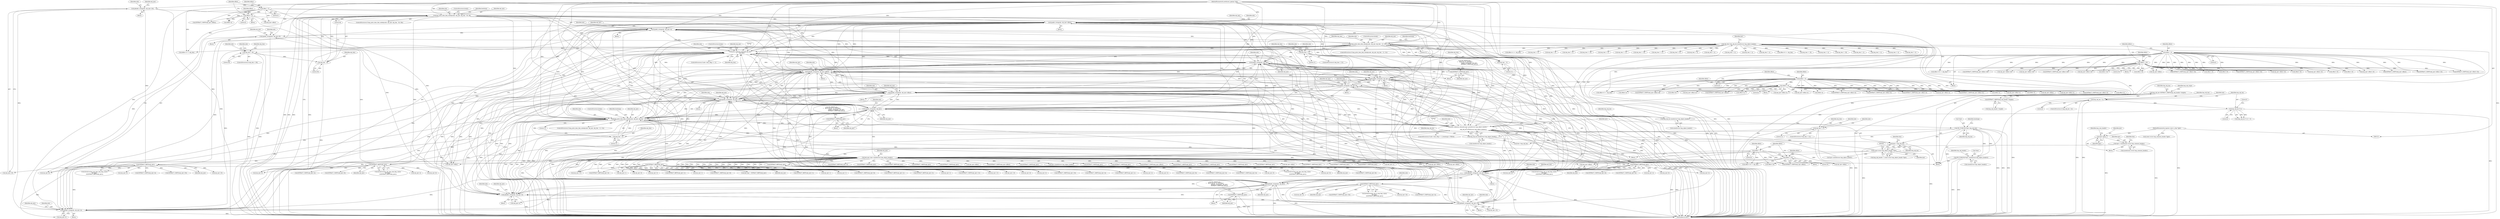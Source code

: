 digraph "0_tcpdump_a25211918f2e790c67d859d20ccf8dbb81da1598@pointer" {
"1000882" [label="(Call,ip6addr_string(ndo, obj_tptr+20))"];
"1000871" [label="(Call,ip6addr_string(ndo, obj_tptr+4))"];
"1001496" [label="(Call,ipaddr_string(ndo, obj_tptr+offset))"];
"1000833" [label="(Call,lmp_print_data_link_subobjs(ndo, obj_tptr, obj_tlen - 12, 12))"];
"1000823" [label="(Call,ipaddr_string(ndo, obj_tptr+8))"];
"1000812" [label="(Call,ipaddr_string(ndo, obj_tptr+4))"];
"1000892" [label="(Call,lmp_print_data_link_subobjs(ndo, obj_tptr, obj_tlen - 36, 36))"];
"1000882" [label="(Call,ip6addr_string(ndo, obj_tptr+20))"];
"1000111" [label="(MethodParameterIn,netdissect_options *ndo)"];
"1000863" [label="(Call,EXTRACT_8BITS(obj_tptr))"];
"1000341" [label="(Call,obj_tptr=tptr+sizeof(struct lmp_object_header))"];
"1000264" [label="(Call,(const struct lmp_object_header *)tptr)"];
"1001901" [label="(Call,tptr+=lmp_obj_len)"];
"1000353" [label="(Call,ND_TCHECK2(*tptr, lmp_obj_len))"];
"1000257" [label="(Call,ND_TCHECK2(*tptr, sizeof(struct lmp_object_header)))"];
"1000349" [label="(Call,lmp_obj_len-sizeof(struct lmp_object_header))"];
"1000331" [label="(Call,lmp_obj_len % 4)"];
"1000320" [label="(Call,lmp_obj_len < 4)"];
"1000267" [label="(Call,lmp_obj_len=EXTRACT_16BITS(lmp_obj_header->length))"];
"1000269" [label="(Call,EXTRACT_16BITS(lmp_obj_header->length))"];
"1001897" [label="(Call,lmp_obj_len-sizeof(struct lmp_object_header))"];
"1000244" [label="(Call,tptr+=sizeof(const struct lmp_common_header))"];
"1000127" [label="(Call,tptr=pptr)"];
"1000112" [label="(MethodParameterIn,register const u_char *pptr)"];
"1000895" [label="(Call,obj_tlen - 36)"];
"1000846" [label="(Call,obj_tlen < 36)"];
"1000347" [label="(Call,obj_tlen=lmp_obj_len-sizeof(struct lmp_object_header))"];
"1001874" [label="(Call,print_unknown_data(ndo,obj_tptr,\"\n\t    \",obj_tlen))"];
"1000553" [label="(Call,ipaddr_string(ndo, obj_tptr))"];
"1001270" [label="(Call,ip6addr_string(ndo, obj_tptr+offset))"];
"1000949" [label="(Call,lmp_print_data_link_subobjs(ndo, obj_tptr, obj_tlen - 12, 12))"];
"1000720" [label="(Call,ip6addr_string(ndo, obj_tptr+20))"];
"1000709" [label="(Call,ip6addr_string(ndo, obj_tptr+4))"];
"1001526" [label="(Call,ip6addr_string(ndo, obj_tptr+offset))"];
"1000444" [label="(Call,ip6addr_string(ndo, obj_tptr))"];
"1001890" [label="(Call,print_unknown_data(ndo,tptr+sizeof(struct lmp_object_header),\"\n\t    \",\n                               lmp_obj_len-sizeof(struct lmp_object_header)))"];
"1000420" [label="(Call,ipaddr_string(ndo, obj_tptr))"];
"1001794" [label="(Call,ipaddr_string(ndo, obj_tptr+12))"];
"1001161" [label="(Call,ipaddr_string(ndo, obj_tptr+offset))"];
"1000672" [label="(Call,ipaddr_string(ndo, obj_tptr+8))"];
"1000661" [label="(Call,ipaddr_string(ndo, obj_tptr+4))"];
"1000653" [label="(Call,EXTRACT_8BITS(obj_tptr))"];
"1001145" [label="(Call,offset = 0)"];
"1001249" [label="(Call,offset+=8)"];
"1001674" [label="(Call,EXTRACT_8BITS(obj_tptr))"];
"1001510" [label="(Call,offset = 0)"];
"1001535" [label="(Call,offset+=16)"];
"1000701" [label="(Call,EXTRACT_8BITS(obj_tptr))"];
"1000922" [label="(Call,EXTRACT_8BITS(obj_tptr))"];
"1000952" [label="(Call,obj_tlen - 12)"];
"1000905" [label="(Call,obj_tlen < 12)"];
"1001358" [label="(Call,offset+=20)"];
"1001254" [label="(Call,offset = 0)"];
"1000804" [label="(Call,EXTRACT_8BITS(obj_tptr))"];
"1000836" [label="(Call,obj_tlen - 12)"];
"1000787" [label="(Call,obj_tlen < 12)"];
"1001505" [label="(Call,offset+=4)"];
"1001480" [label="(Call,offset = 0)"];
"1000423" [label="(Call,EXTRACT_32BITS(obj_tptr))"];
"1000447" [label="(Call,EXTRACT_32BITS(obj_tptr))"];
"1000556" [label="(Call,EXTRACT_32BITS(obj_tptr))"];
"1001360" [label="(Literal,20)"];
"1001527" [label="(Identifier,ndo)"];
"1000438" [label="(Call,ND_PRINT((ndo, \"\n\t    IPv6 Link ID: %s (0x%08x)\",\n                        ip6addr_string(ndo, obj_tptr),\n                        EXTRACT_32BITS(obj_tptr))))"];
"1000443" [label="(Block,)"];
"1001354" [label="(Call,offset+16)"];
"1000888" [label="(Call,obj_tptr+20)"];
"1001256" [label="(Literal,0)"];
"1001250" [label="(Identifier,offset)"];
"1000127" [label="(Call,tptr=pptr)"];
"1000405" [label="(Call,obj_tlen != 4)"];
"1001147" [label="(Literal,0)"];
"1001505" [label="(Call,offset+=4)"];
"1001905" [label="(Identifier,tlen)"];
"1001351" [label="(Call,EXTRACT_32BITS(obj_tptr+offset+16))"];
"1000824" [label="(Identifier,ndo)"];
"1000818" [label="(Call,EXTRACT_32BITS(obj_tptr+4))"];
"1000131" [label="(Identifier,lmp_com_header)"];
"1001255" [label="(Identifier,offset)"];
"1001288" [label="(Call,obj_tptr+offset+16)"];
"1000834" [label="(Identifier,ndo)"];
"1000732" [label="(Call,obj_tlen != 12)"];
"1000906" [label="(Identifier,obj_tlen)"];
"1000950" [label="(Identifier,ndo)"];
"1000893" [label="(Identifier,ndo)"];
"1000832" [label="(ControlStructure,if (lmp_print_data_link_subobjs(ndo, obj_tptr, obj_tlen - 12, 12)))"];
"1000811" [label="(Block,)"];
"1000429" [label="(Call,obj_tlen != 16)"];
"1001486" [label="(Identifier,offset)"];
"1001181" [label="(Call,offset+4)"];
"1000954" [label="(Literal,12)"];
"1001536" [label="(Identifier,offset)"];
"1001204" [label="(Call,EXTRACT_32BITS(obj_tptr+offset+4))"];
"1001724" [label="(Call,obj_tptr+1)"];
"1000387" [label="(Call,EXTRACT_32BITS(obj_tptr))"];
"1001495" [label="(Block,)"];
"1000326" [label="(Identifier,ndo)"];
"1000843" [label="(ControlStructure,break;)"];
"1001160" [label="(Block,)"];
"1001799" [label="(Call,EXTRACT_32BITS(obj_tptr+12))"];
"1001242" [label="(Call,EXTRACT_32BITS(obj_tptr+offset+4))"];
"1000892" [label="(Call,lmp_print_data_link_subobjs(ndo, obj_tptr, obj_tlen - 36, 36))"];
"1000334" [label="(Literal,0)"];
"1001879" [label="(ControlStructure,break;)"];
"1001132" [label="(Call,EXTRACT_32BITS(obj_tptr))"];
"1001795" [label="(Identifier,ndo)"];
"1001674" [label="(Call,EXTRACT_8BITS(obj_tptr))"];
"1000636" [label="(Call,obj_tlen != 12)"];
"1000709" [label="(Call,ip6addr_string(ndo, obj_tptr+4))"];
"1000902" [label="(ControlStructure,break;)"];
"1000860" [label="(Call,bittok2str(lmp_obj_data_link_flag_values,\n\t\t\t\"none\",\n\t\t\tEXTRACT_8BITS(obj_tptr)))"];
"1001556" [label="(Call,EXTRACT_32BITS(obj_tptr+offset))"];
"1000342" [label="(Identifier,obj_tptr)"];
"1001806" [label="(Call,obj_tlen != 8)"];
"1000266" [label="(Identifier,tptr)"];
"1000882" [label="(Call,ip6addr_string(ndo, obj_tptr+20))"];
"1000112" [label="(MethodParameterIn,register const u_char *pptr)"];
"1001272" [label="(Call,obj_tptr+offset)"];
"1001501" [label="(Call,EXTRACT_32BITS(obj_tptr+offset))"];
"1001478" [label="(Block,)"];
"1000793" [label="(Identifier,ndo)"];
"1000822" [label="(Block,)"];
"1000538" [label="(Call,obj_tlen != 4)"];
"1000988" [label="(Call,EXTRACT_16BITS(obj_tptr))"];
"1000798" [label="(Identifier,ndo)"];
"1000414" [label="(Call,ND_PRINT((ndo, \"\n\t    IPv4 Link ID: %s (0x%08x)\",\n                        ipaddr_string(ndo, obj_tptr),\n                        EXTRACT_32BITS(obj_tptr))))"];
"1001150" [label="(Call,offset+8)"];
"1001892" [label="(Call,tptr+sizeof(struct lmp_object_header))"];
"1001243" [label="(Call,obj_tptr+offset+4)"];
"1001328" [label="(Call,offset+16)"];
"1001700" [label="(Call,EXTRACT_8BITS(obj_tptr+1))"];
"1001596" [label="(Call,EXTRACT_32BITS(obj_tptr))"];
"1000321" [label="(Identifier,lmp_obj_len)"];
"1001526" [label="(Call,ip6addr_string(ndo, obj_tptr+offset))"];
"1000863" [label="(Call,EXTRACT_8BITS(obj_tptr))"];
"1000897" [label="(Literal,36)"];
"1001143" [label="(Block,)"];
"1001793" [label="(Block,)"];
"1000354" [label="(Call,*tptr)"];
"1001207" [label="(Call,offset+4)"];
"1001271" [label="(Identifier,ndo)"];
"1000839" [label="(Literal,12)"];
"1000871" [label="(Call,ip6addr_string(ndo, obj_tptr+4))"];
"1000618" [label="(Call,EXTRACT_32BITS(obj_tptr))"];
"1000944" [label="(Call,EXTRACT_32BITS(obj_tptr+8))"];
"1000674" [label="(Call,obj_tptr+8)"];
"1000812" [label="(Call,ipaddr_string(ndo, obj_tptr+4))"];
"1000717" [label="(Identifier,obj_tptr)"];
"1000749" [label="(Call,EXTRACT_8BITS(obj_tptr))"];
"1001359" [label="(Identifier,offset)"];
"1001507" [label="(Literal,4)"];
"1000556" [label="(Call,EXTRACT_32BITS(obj_tptr))"];
"1000702" [label="(Identifier,obj_tptr)"];
"1000828" [label="(Call,EXTRACT_32BITS(obj_tptr+8))"];
"1000353" [label="(Call,ND_TCHECK2(*tptr, lmp_obj_len))"];
"1001557" [label="(Call,obj_tptr+offset)"];
"1001100" [label="(Call,EXTRACT_16BITS(obj_tptr))"];
"1001748" [label="(Call,EXTRACT_8BITS(obj_tptr+3))"];
"1001675" [label="(Identifier,obj_tptr)"];
"1000727" [label="(Identifier,obj_tptr)"];
"1000420" [label="(Call,ipaddr_string(ndo, obj_tptr))"];
"1000959" [label="(ControlStructure,break;)"];
"1001532" [label="(Call,obj_tptr+offset)"];
"1000931" [label="(Call,obj_tptr+4)"];
"1000663" [label="(Call,obj_tptr+4)"];
"1000484" [label="(Call,obj_tlen != 4)"];
"1000552" [label="(Block,)"];
"1000257" [label="(Call,ND_TCHECK2(*tptr, sizeof(struct lmp_object_header)))"];
"1000129" [label="(Identifier,pptr)"];
"1000805" [label="(Identifier,obj_tptr)"];
"1001506" [label="(Identifier,offset)"];
"1001260" [label="(Identifier,offset)"];
"1000900" [label="(Identifier,hexdump)"];
"1001514" [label="(Call,offset+16 <= obj_tlen)"];
"1000132" [label="(Call,(const struct lmp_common_header *)pptr)"];
"1000246" [label="(Call,sizeof(const struct lmp_common_header))"];
"1000322" [label="(Literal,4)"];
"1001300" [label="(Call,offset+16)"];
"1001178" [label="(Call,EXTRACT_32BITS(obj_tptr+offset+4))"];
"1000813" [label="(Identifier,ndo)"];
"1000570" [label="(Call,obj_tlen != 4)"];
"1000258" [label="(Call,*tptr)"];
"1000330" [label="(Call,(lmp_obj_len % 4) != 0)"];
"1001325" [label="(Call,EXTRACT_32BITS(obj_tptr+offset+16))"];
"1001179" [label="(Call,obj_tptr+offset+4)"];
"1001720" [label="(Call,obj_tptr+1)"];
"1001537" [label="(Literal,16)"];
"1001903" [label="(Identifier,lmp_obj_len)"];
"1001249" [label="(Call,offset+=8)"];
"1001085" [label="(Call,obj_tlen != 4)"];
"1000904" [label="(ControlStructure,if (obj_tlen < 12))"];
"1001162" [label="(Identifier,ndo)"];
"1000883" [label="(Identifier,ndo)"];
"1001189" [label="(Call,obj_tptr+offset+4)"];
"1000448" [label="(Identifier,obj_tptr)"];
"1000847" [label="(Identifier,obj_tlen)"];
"1000444" [label="(Call,ip6addr_string(ndo, obj_tptr))"];
"1000907" [label="(Literal,12)"];
"1001516" [label="(Identifier,offset)"];
"1001890" [label="(Call,print_unknown_data(ndo,tptr+sizeof(struct lmp_object_header),\"\n\t    \",\n                               lmp_obj_len-sizeof(struct lmp_object_header)))"];
"1001784" [label="(Call,EXTRACT_16BITS(obj_tptr+10))"];
"1000864" [label="(Identifier,obj_tptr)"];
"1000499" [label="(Call,EXTRACT_32BITS(obj_tptr))"];
"1000719" [label="(Block,)"];
"1001216" [label="(Call,EXTRACT_32BITS(obj_tptr+offset+4))"];
"1001482" [label="(Literal,0)"];
"1001719" [label="(Call,EXTRACT_8BITS(obj_tptr+1))"];
"1001191" [label="(Call,offset+4)"];
"1000557" [label="(Identifier,obj_tptr)"];
"1001766" [label="(Call,EXTRACT_16BITS(obj_tptr+6))"];
"1000468" [label="(Call,EXTRACT_32BITS(obj_tptr))"];
"1000936" [label="(Call,obj_tptr+4)"];
"1000837" [label="(Identifier,obj_tlen)"];
"1001163" [label="(Call,obj_tptr+offset)"];
"1000351" [label="(Call,sizeof(struct lmp_object_header))"];
"1001277" [label="(Identifier,obj_tptr)"];
"1001904" [label="(Call,tlen-=lmp_obj_len)"];
"1000654" [label="(Identifier,obj_tptr)"];
"1000667" [label="(Call,EXTRACT_32BITS(obj_tptr+4))"];
"1001737" [label="(Call,obj_tptr+2)"];
"1001254" [label="(Call,offset = 0)"];
"1000725" [label="(Call,EXTRACT_32BITS(obj_tptr+20))"];
"1000833" [label="(Call,lmp_print_data_link_subobjs(ndo, obj_tptr, obj_tlen - 12, 12))"];
"1000940" [label="(Call,EXTRACT_32BITS(obj_tptr+8))"];
"1001535" [label="(Call,offset+=16)"];
"1000653" [label="(Call,EXTRACT_8BITS(obj_tptr))"];
"1000801" [label="(Call,bittok2str(lmp_obj_data_link_flag_values,\n\t\t\t\"none\",\n\t\t\tEXTRACT_8BITS(obj_tptr)))"];
"1001205" [label="(Call,obj_tptr+offset+4)"];
"1001876" [label="(Identifier,obj_tptr)"];
"1000256" [label="(Block,)"];
"1000249" [label="(Identifier,tlen)"];
"1001672" [label="(Call,link_type = EXTRACT_8BITS(obj_tptr))"];
"1000845" [label="(ControlStructure,if (obj_tlen < 36))"];
"1001801" [label="(Identifier,obj_tptr)"];
"1000111" [label="(MethodParameterIn,netdissect_options *ndo)"];
"1000331" [label="(Call,lmp_obj_len % 4)"];
"1000698" [label="(Call,bittok2str(lmp_obj_te_link_flag_values,\n\t\t\t\"none\",\n\t\t\tEXTRACT_8BITS(obj_tptr)))"];
"1001316" [label="(Call,offset+16)"];
"1000789" [label="(Literal,12)"];
"1001896" [label="(Literal,\"\n\t    \")"];
"1001259" [label="(Call,offset+20)"];
"1001489" [label="(Block,)"];
"1000953" [label="(Identifier,obj_tlen)"];
"1000274" [label="(Identifier,lmp_obj_ctype)"];
"1000660" [label="(Block,)"];
"1000870" [label="(Block,)"];
"1001796" [label="(Call,obj_tptr+12)"];
"1000872" [label="(Identifier,ndo)"];
"1001785" [label="(Call,obj_tptr+10)"];
"1000668" [label="(Call,obj_tptr+4)"];
"1001258" [label="(Call,offset+20 <= obj_tlen)"];
"1001269" [label="(Block,)"];
"1001757" [label="(Call,EXTRACT_16BITS(obj_tptr+4))"];
"1001858" [label="(Call,obj_tptr+3)"];
"1001758" [label="(Call,obj_tptr+4)"];
"1000804" [label="(Call,EXTRACT_8BITS(obj_tptr))"];
"1000547" [label="(Call,ND_PRINT((ndo, \"\n\t    Node ID: %s (0x%08x)\",\n                        ipaddr_string(ndo, obj_tptr),\n                        EXTRACT_32BITS(obj_tptr))))"];
"1001857" [label="(Call,EXTRACT_8BITS(obj_tptr+3))"];
"1001510" [label="(Call,offset = 0)"];
"1001898" [label="(Identifier,lmp_obj_len)"];
"1001149" [label="(Call,offset+8 <= obj_tlen)"];
"1000332" [label="(Identifier,lmp_obj_len)"];
"1000553" [label="(Call,ipaddr_string(ndo, obj_tptr))"];
"1001823" [label="(Call,EXTRACT_32BITS(obj_tptr))"];
"1000260" [label="(Call,sizeof(struct lmp_object_header))"];
"1000873" [label="(Call,obj_tptr+4)"];
"1001484" [label="(Call,offset+4 <= obj_tlen)"];
"1000952" [label="(Call,obj_tlen - 12)"];
"1000889" [label="(Identifier,obj_tptr)"];
"1001868" [label="(ControlStructure,if (ndo->ndo_vflag <= 1))"];
"1000268" [label="(Identifier,lmp_obj_len)"];
"1000957" [label="(Identifier,hexdump)"];
"1000935" [label="(Call,EXTRACT_32BITS(obj_tptr+4))"];
"1000819" [label="(Call,obj_tptr+4)"];
"1001287" [label="(Call,EXTRACT_32BITS(obj_tptr+offset+16))"];
"1000679" [label="(Identifier,obj_tptr)"];
"1000878" [label="(Call,obj_tptr+4)"];
"1000678" [label="(Call,obj_tptr+8)"];
"1001913" [label="(MethodReturn,RET)"];
"1001705" [label="(Call,obj_tptr+1)"];
"1001800" [label="(Call,obj_tptr+12)"];
"1001877" [label="(Literal,\"\n\t    \")"];
"1001736" [label="(Call,EXTRACT_8BITS(obj_tptr+2))"];
"1000788" [label="(Identifier,obj_tlen)"];
"1001531" [label="(Call,EXTRACT_32BITS(obj_tptr+offset))"];
"1000884" [label="(Call,obj_tptr+20)"];
"1001649" [label="(Call,EXTRACT_8BITS(obj_tptr))"];
"1001902" [label="(Identifier,tptr)"];
"1000424" [label="(Identifier,obj_tptr)"];
"1000333" [label="(Literal,4)"];
"1000726" [label="(Call,obj_tptr+20)"];
"1001632" [label="(Call,obj_tlen != 4)"];
"1000930" [label="(Call,EXTRACT_32BITS(obj_tptr+4))"];
"1000554" [label="(Identifier,ndo)"];
"1000715" [label="(Call,EXTRACT_32BITS(obj_tptr+4))"];
"1000672" [label="(Call,ipaddr_string(ndo, obj_tptr+8))"];
"1001168" [label="(Identifier,obj_tptr)"];
"1000846" [label="(Call,obj_tlen < 36)"];
"1000916" [label="(Identifier,ndo)"];
"1000945" [label="(Call,obj_tptr+8)"];
"1001367" [label="(Call,offset+8 <= obj_tlen)"];
"1000971" [label="(Call,obj_tlen != 20)"];
"1000263" [label="(Identifier,lmp_obj_header)"];
"1000835" [label="(Identifier,obj_tptr)"];
"1001166" [label="(Call,EXTRACT_32BITS(obj_tptr+offset))"];
"1000919" [label="(Call,bittok2str(lmp_obj_data_link_flag_values,\n\t\t\t\"none\",\n\t\t\tEXTRACT_8BITS(obj_tptr)))"];
"1001235" [label="(Call,obj_tptr+offset+4)"];
"1000585" [label="(Call,EXTRACT_16BITS(obj_tptr))"];
"1000823" [label="(Call,ipaddr_string(ndo, obj_tptr+8))"];
"1001875" [label="(Identifier,ndo)"];
"1001276" [label="(Call,obj_tptr+offset)"];
"1000877" [label="(Call,EXTRACT_32BITS(obj_tptr+4))"];
"1001498" [label="(Call,obj_tptr+offset)"];
"1000447" [label="(Call,EXTRACT_32BITS(obj_tptr))"];
"1000521" [label="(Call,EXTRACT_32BITS(obj_tptr))"];
"1000269" [label="(Call,EXTRACT_16BITS(lmp_obj_header->length))"];
"1000814" [label="(Call,obj_tptr+4)"];
"1001352" [label="(Call,obj_tptr+offset+16)"];
"1000949" [label="(Call,lmp_print_data_link_subobjs(ndo, obj_tptr, obj_tlen - 12, 12))"];
"1001154" [label="(Block,)"];
"1001601" [label="(Call,obj_tlen != 4)"];
"1000650" [label="(Call,bittok2str(lmp_obj_te_link_flag_values,\n \t\t\t\"none\",\n\t\t\tEXTRACT_8BITS(obj_tptr)))"];
"1001263" [label="(Block,)"];
"1001219" [label="(Call,offset+4)"];
"1000349" [label="(Call,lmp_obj_len-sizeof(struct lmp_object_header))"];
"1001298" [label="(Call,obj_tptr+offset+16)"];
"1000661" [label="(Call,ipaddr_string(ndo, obj_tptr+4))"];
"1001270" [label="(Call,ip6addr_string(ndo, obj_tptr+offset))"];
"1001880" [label="(ControlStructure,if (ndo->ndo_vflag > 1 || hexdump==TRUE))"];
"1001380" [label="(Call,obj_tptr+offset)"];
"1000684" [label="(Call,obj_tlen != 36)"];
"1000320" [label="(Call,lmp_obj_len < 4)"];
"1001275" [label="(Call,EXTRACT_32BITS(obj_tptr+offset))"];
"1001899" [label="(Call,sizeof(struct lmp_object_header))"];
"1001776" [label="(Call,obj_tptr+8)"];
"1001145" [label="(Call,offset = 0)"];
"1000372" [label="(Call,obj_tlen != 4)"];
"1000905" [label="(Call,obj_tlen < 12)"];
"1001188" [label="(Call,EXTRACT_32BITS(obj_tptr+offset+4))"];
"1000941" [label="(Call,obj_tptr+8)"];
"1001767" [label="(Call,obj_tptr+6)"];
"1000453" [label="(Call,obj_tlen != 4)"];
"1000852" [label="(Identifier,ndo)"];
"1000911" [label="(Identifier,ndo)"];
"1001874" [label="(Call,print_unknown_data(ndo,obj_tptr,\"\n\t    \",obj_tlen))"];
"1001343" [label="(Call,EXTRACT_32BITS(obj_tptr+offset+16))"];
"1001891" [label="(Identifier,ndo)"];
"1001251" [label="(Literal,8)"];
"1001503" [label="(Identifier,obj_tptr)"];
"1001237" [label="(Call,offset+4)"];
"1001481" [label="(Identifier,offset)"];
"1001840" [label="(Call,obj_tlen != 4)"];
"1001297" [label="(Call,EXTRACT_32BITS(obj_tptr+offset+16))"];
"1001161" [label="(Call,ipaddr_string(ndo, obj_tptr+offset))"];
"1000358" [label="(Identifier,hexdump)"];
"1000898" [label="(Literal,36)"];
"1001496" [label="(Call,ipaddr_string(ndo, obj_tptr+offset))"];
"1000894" [label="(Identifier,obj_tptr)"];
"1000701" [label="(Call,EXTRACT_8BITS(obj_tptr))"];
"1000720" [label="(Call,ip6addr_string(ndo, obj_tptr+20))"];
"1001379" [label="(Call,EXTRACT_32BITS(obj_tptr+offset))"];
"1000673" [label="(Identifier,ndo)"];
"1000838" [label="(Literal,12)"];
"1001314" [label="(Call,obj_tptr+offset+16)"];
"1000895" [label="(Call,obj_tlen - 36)"];
"1001749" [label="(Call,obj_tptr+3)"];
"1000786" [label="(ControlStructure,if (obj_tlen < 12))"];
"1001234" [label="(Call,EXTRACT_32BITS(obj_tptr+offset+4))"];
"1000722" [label="(Call,obj_tptr+20)"];
"1000881" [label="(Block,)"];
"1000264" [label="(Call,(const struct lmp_object_header *)tptr)"];
"1000848" [label="(Literal,36)"];
"1001245" [label="(Call,offset+4)"];
"1001146" [label="(Identifier,offset)"];
"1000841" [label="(Identifier,hexdump)"];
"1000948" [label="(ControlStructure,if (lmp_print_data_link_subobjs(ndo, obj_tptr, obj_tlen - 12, 12)))"];
"1001512" [label="(Literal,0)"];
"1001723" [label="(Call,EXTRACT_8BITS(obj_tptr+1))"];
"1000710" [label="(Identifier,ndo)"];
"1001701" [label="(Call,obj_tptr+1)"];
"1000836" [label="(Call,obj_tlen - 12)"];
"1000355" [label="(Identifier,tptr)"];
"1000506" [label="(Call,obj_tlen != 4)"];
"1000270" [label="(Call,lmp_obj_header->length)"];
"1000423" [label="(Call,EXTRACT_32BITS(obj_tptr))"];
"1000662" [label="(Identifier,ndo)"];
"1001485" [label="(Call,offset+4)"];
"1000857" [label="(Identifier,ndo)"];
"1001533" [label="(Identifier,obj_tptr)"];
"1001897" [label="(Call,lmp_obj_len-sizeof(struct lmp_object_header))"];
"1000669" [label="(Identifier,obj_tptr)"];
"1001313" [label="(Call,EXTRACT_32BITS(obj_tptr+offset+16))"];
"1001775" [label="(Call,EXTRACT_16BITS(obj_tptr+8))"];
"1000671" [label="(Block,)"];
"1001511" [label="(Identifier,offset)"];
"1001519" [label="(Block,)"];
"1001326" [label="(Call,obj_tptr+offset+16)"];
"1000829" [label="(Call,obj_tptr+8)"];
"1001344" [label="(Call,obj_tptr+offset+16)"];
"1001358" [label="(Call,offset+=20)"];
"1001515" [label="(Call,offset+16)"];
"1000677" [label="(Call,EXTRACT_32BITS(obj_tptr+8))"];
"1000922" [label="(Call,EXTRACT_8BITS(obj_tptr))"];
"1000419" [label="(Block,)"];
"1000341" [label="(Call,obj_tptr=tptr+sizeof(struct lmp_object_header))"];
"1001217" [label="(Call,obj_tptr+offset+4)"];
"1000555" [label="(Identifier,obj_tptr)"];
"1000721" [label="(Identifier,ndo)"];
"1000245" [label="(Identifier,tptr)"];
"1000446" [label="(Identifier,obj_tptr)"];
"1000350" [label="(Identifier,lmp_obj_len)"];
"1001346" [label="(Call,offset+16)"];
"1001544" [label="(Call,offset+4 <= obj_tlen)"];
"1001480" [label="(Call,offset = 0)"];
"1001901" [label="(Call,tptr+=lmp_obj_len)"];
"1000951" [label="(Identifier,obj_tptr)"];
"1000267" [label="(Call,lmp_obj_len=EXTRACT_16BITS(lmp_obj_header->length))"];
"1001618" [label="(Call,EXTRACT_32BITS(obj_tptr))"];
"1001528" [label="(Call,obj_tptr+offset)"];
"1000114" [label="(Block,)"];
"1001151" [label="(Identifier,offset)"];
"1000891" [label="(ControlStructure,if (lmp_print_data_link_subobjs(ndo, obj_tptr, obj_tlen - 36, 36)))"];
"1000887" [label="(Call,EXTRACT_32BITS(obj_tptr+20))"];
"1000343" [label="(Call,tptr+sizeof(struct lmp_object_header))"];
"1000711" [label="(Call,obj_tptr+4)"];
"1001525" [label="(Block,)"];
"1000830" [label="(Identifier,obj_tptr)"];
"1000244" [label="(Call,tptr+=sizeof(const struct lmp_common_header))"];
"1001167" [label="(Call,obj_tptr+offset)"];
"1001502" [label="(Call,obj_tptr+offset)"];
"1000445" [label="(Identifier,ndo)"];
"1001878" [label="(Identifier,obj_tlen)"];
"1000896" [label="(Identifier,obj_tlen)"];
"1001579" [label="(Call,obj_tlen != 4)"];
"1000262" [label="(Call,lmp_obj_header = (const struct lmp_object_header *)tptr)"];
"1000347" [label="(Call,obj_tlen=lmp_obj_len-sizeof(struct lmp_object_header))"];
"1000603" [label="(Call,obj_tlen != 8)"];
"1000128" [label="(Identifier,tptr)"];
"1000348" [label="(Identifier,obj_tlen)"];
"1000923" [label="(Identifier,obj_tptr)"];
"1000879" [label="(Identifier,obj_tptr)"];
"1000825" [label="(Call,obj_tptr+8)"];
"1000708" [label="(Block,)"];
"1001794" [label="(Call,ipaddr_string(ndo, obj_tptr+12))"];
"1000955" [label="(Literal,12)"];
"1001290" [label="(Call,offset+16)"];
"1000787" [label="(Call,obj_tlen < 12)"];
"1000716" [label="(Call,obj_tptr+4)"];
"1000356" [label="(Identifier,lmp_obj_len)"];
"1001704" [label="(Call,EXTRACT_8BITS(obj_tptr+1))"];
"1000319" [label="(ControlStructure,if (lmp_obj_len < 4))"];
"1001118" [label="(Call,obj_tlen != 4)"];
"1000820" [label="(Identifier,obj_tptr)"];
"1000421" [label="(Identifier,ndo)"];
"1000422" [label="(Identifier,obj_tptr)"];
"1001497" [label="(Identifier,ndo)"];
"1001663" [label="(Call,obj_tlen != 16)"];
"1000882" -> "1000881"  [label="AST: "];
"1000882" -> "1000884"  [label="CFG: "];
"1000883" -> "1000882"  [label="AST: "];
"1000884" -> "1000882"  [label="AST: "];
"1000889" -> "1000882"  [label="CFG: "];
"1000882" -> "1001913"  [label="DDG: "];
"1000871" -> "1000882"  [label="DDG: "];
"1000111" -> "1000882"  [label="DDG: "];
"1000863" -> "1000882"  [label="DDG: "];
"1000882" -> "1000892"  [label="DDG: "];
"1000871" -> "1000870"  [label="AST: "];
"1000871" -> "1000873"  [label="CFG: "];
"1000872" -> "1000871"  [label="AST: "];
"1000873" -> "1000871"  [label="AST: "];
"1000879" -> "1000871"  [label="CFG: "];
"1000871" -> "1001913"  [label="DDG: "];
"1001496" -> "1000871"  [label="DDG: "];
"1000833" -> "1000871"  [label="DDG: "];
"1000892" -> "1000871"  [label="DDG: "];
"1001874" -> "1000871"  [label="DDG: "];
"1000553" -> "1000871"  [label="DDG: "];
"1001270" -> "1000871"  [label="DDG: "];
"1000949" -> "1000871"  [label="DDG: "];
"1000720" -> "1000871"  [label="DDG: "];
"1001526" -> "1000871"  [label="DDG: "];
"1000444" -> "1000871"  [label="DDG: "];
"1001890" -> "1000871"  [label="DDG: "];
"1000420" -> "1000871"  [label="DDG: "];
"1001794" -> "1000871"  [label="DDG: "];
"1001161" -> "1000871"  [label="DDG: "];
"1000672" -> "1000871"  [label="DDG: "];
"1000111" -> "1000871"  [label="DDG: "];
"1000863" -> "1000871"  [label="DDG: "];
"1001496" -> "1001495"  [label="AST: "];
"1001496" -> "1001498"  [label="CFG: "];
"1001497" -> "1001496"  [label="AST: "];
"1001498" -> "1001496"  [label="AST: "];
"1001503" -> "1001496"  [label="CFG: "];
"1001496" -> "1001913"  [label="DDG: "];
"1001496" -> "1001913"  [label="DDG: "];
"1001496" -> "1000420"  [label="DDG: "];
"1001496" -> "1000444"  [label="DDG: "];
"1001496" -> "1000553"  [label="DDG: "];
"1001496" -> "1000661"  [label="DDG: "];
"1001496" -> "1000709"  [label="DDG: "];
"1001496" -> "1000812"  [label="DDG: "];
"1001496" -> "1000949"  [label="DDG: "];
"1001496" -> "1001161"  [label="DDG: "];
"1001496" -> "1001270"  [label="DDG: "];
"1000833" -> "1001496"  [label="DDG: "];
"1000892" -> "1001496"  [label="DDG: "];
"1001874" -> "1001496"  [label="DDG: "];
"1000553" -> "1001496"  [label="DDG: "];
"1001270" -> "1001496"  [label="DDG: "];
"1000949" -> "1001496"  [label="DDG: "];
"1000720" -> "1001496"  [label="DDG: "];
"1001526" -> "1001496"  [label="DDG: "];
"1000444" -> "1001496"  [label="DDG: "];
"1001890" -> "1001496"  [label="DDG: "];
"1000420" -> "1001496"  [label="DDG: "];
"1001794" -> "1001496"  [label="DDG: "];
"1001161" -> "1001496"  [label="DDG: "];
"1000672" -> "1001496"  [label="DDG: "];
"1000111" -> "1001496"  [label="DDG: "];
"1000341" -> "1001496"  [label="DDG: "];
"1001505" -> "1001496"  [label="DDG: "];
"1001480" -> "1001496"  [label="DDG: "];
"1001496" -> "1001526"  [label="DDG: "];
"1001496" -> "1001794"  [label="DDG: "];
"1001496" -> "1001874"  [label="DDG: "];
"1001496" -> "1001890"  [label="DDG: "];
"1000833" -> "1000832"  [label="AST: "];
"1000833" -> "1000839"  [label="CFG: "];
"1000834" -> "1000833"  [label="AST: "];
"1000835" -> "1000833"  [label="AST: "];
"1000836" -> "1000833"  [label="AST: "];
"1000839" -> "1000833"  [label="AST: "];
"1000841" -> "1000833"  [label="CFG: "];
"1000843" -> "1000833"  [label="CFG: "];
"1000833" -> "1001913"  [label="DDG: "];
"1000833" -> "1001913"  [label="DDG: "];
"1000833" -> "1001913"  [label="DDG: "];
"1000833" -> "1001913"  [label="DDG: "];
"1000833" -> "1000420"  [label="DDG: "];
"1000833" -> "1000444"  [label="DDG: "];
"1000833" -> "1000553"  [label="DDG: "];
"1000833" -> "1000661"  [label="DDG: "];
"1000833" -> "1000709"  [label="DDG: "];
"1000833" -> "1000812"  [label="DDG: "];
"1000823" -> "1000833"  [label="DDG: "];
"1000111" -> "1000833"  [label="DDG: "];
"1000804" -> "1000833"  [label="DDG: "];
"1000836" -> "1000833"  [label="DDG: "];
"1000836" -> "1000833"  [label="DDG: "];
"1000833" -> "1000949"  [label="DDG: "];
"1000833" -> "1001161"  [label="DDG: "];
"1000833" -> "1001270"  [label="DDG: "];
"1000833" -> "1001526"  [label="DDG: "];
"1000833" -> "1001794"  [label="DDG: "];
"1000833" -> "1001874"  [label="DDG: "];
"1000833" -> "1001890"  [label="DDG: "];
"1000823" -> "1000822"  [label="AST: "];
"1000823" -> "1000825"  [label="CFG: "];
"1000824" -> "1000823"  [label="AST: "];
"1000825" -> "1000823"  [label="AST: "];
"1000830" -> "1000823"  [label="CFG: "];
"1000823" -> "1001913"  [label="DDG: "];
"1000812" -> "1000823"  [label="DDG: "];
"1000111" -> "1000823"  [label="DDG: "];
"1000804" -> "1000823"  [label="DDG: "];
"1000812" -> "1000811"  [label="AST: "];
"1000812" -> "1000814"  [label="CFG: "];
"1000813" -> "1000812"  [label="AST: "];
"1000814" -> "1000812"  [label="AST: "];
"1000820" -> "1000812"  [label="CFG: "];
"1000812" -> "1001913"  [label="DDG: "];
"1000892" -> "1000812"  [label="DDG: "];
"1001874" -> "1000812"  [label="DDG: "];
"1000553" -> "1000812"  [label="DDG: "];
"1001270" -> "1000812"  [label="DDG: "];
"1000949" -> "1000812"  [label="DDG: "];
"1000720" -> "1000812"  [label="DDG: "];
"1001526" -> "1000812"  [label="DDG: "];
"1000444" -> "1000812"  [label="DDG: "];
"1001890" -> "1000812"  [label="DDG: "];
"1000420" -> "1000812"  [label="DDG: "];
"1001794" -> "1000812"  [label="DDG: "];
"1001161" -> "1000812"  [label="DDG: "];
"1000672" -> "1000812"  [label="DDG: "];
"1000111" -> "1000812"  [label="DDG: "];
"1000804" -> "1000812"  [label="DDG: "];
"1000892" -> "1000891"  [label="AST: "];
"1000892" -> "1000898"  [label="CFG: "];
"1000893" -> "1000892"  [label="AST: "];
"1000894" -> "1000892"  [label="AST: "];
"1000895" -> "1000892"  [label="AST: "];
"1000898" -> "1000892"  [label="AST: "];
"1000900" -> "1000892"  [label="CFG: "];
"1000902" -> "1000892"  [label="CFG: "];
"1000892" -> "1001913"  [label="DDG: "];
"1000892" -> "1001913"  [label="DDG: "];
"1000892" -> "1001913"  [label="DDG: "];
"1000892" -> "1001913"  [label="DDG: "];
"1000892" -> "1000420"  [label="DDG: "];
"1000892" -> "1000444"  [label="DDG: "];
"1000892" -> "1000553"  [label="DDG: "];
"1000892" -> "1000661"  [label="DDG: "];
"1000892" -> "1000709"  [label="DDG: "];
"1000111" -> "1000892"  [label="DDG: "];
"1000863" -> "1000892"  [label="DDG: "];
"1000895" -> "1000892"  [label="DDG: "];
"1000895" -> "1000892"  [label="DDG: "];
"1000892" -> "1000949"  [label="DDG: "];
"1000892" -> "1001161"  [label="DDG: "];
"1000892" -> "1001270"  [label="DDG: "];
"1000892" -> "1001526"  [label="DDG: "];
"1000892" -> "1001794"  [label="DDG: "];
"1000892" -> "1001874"  [label="DDG: "];
"1000892" -> "1001890"  [label="DDG: "];
"1000111" -> "1000110"  [label="AST: "];
"1000111" -> "1001913"  [label="DDG: "];
"1000111" -> "1000420"  [label="DDG: "];
"1000111" -> "1000444"  [label="DDG: "];
"1000111" -> "1000553"  [label="DDG: "];
"1000111" -> "1000661"  [label="DDG: "];
"1000111" -> "1000672"  [label="DDG: "];
"1000111" -> "1000709"  [label="DDG: "];
"1000111" -> "1000720"  [label="DDG: "];
"1000111" -> "1000949"  [label="DDG: "];
"1000111" -> "1001161"  [label="DDG: "];
"1000111" -> "1001270"  [label="DDG: "];
"1000111" -> "1001526"  [label="DDG: "];
"1000111" -> "1001794"  [label="DDG: "];
"1000111" -> "1001874"  [label="DDG: "];
"1000111" -> "1001890"  [label="DDG: "];
"1000863" -> "1000860"  [label="AST: "];
"1000863" -> "1000864"  [label="CFG: "];
"1000864" -> "1000863"  [label="AST: "];
"1000860" -> "1000863"  [label="CFG: "];
"1000863" -> "1000860"  [label="DDG: "];
"1000341" -> "1000863"  [label="DDG: "];
"1000863" -> "1000873"  [label="DDG: "];
"1000863" -> "1000877"  [label="DDG: "];
"1000863" -> "1000878"  [label="DDG: "];
"1000863" -> "1000884"  [label="DDG: "];
"1000863" -> "1000887"  [label="DDG: "];
"1000863" -> "1000888"  [label="DDG: "];
"1000341" -> "1000256"  [label="AST: "];
"1000341" -> "1000343"  [label="CFG: "];
"1000342" -> "1000341"  [label="AST: "];
"1000343" -> "1000341"  [label="AST: "];
"1000348" -> "1000341"  [label="CFG: "];
"1000341" -> "1001913"  [label="DDG: "];
"1000341" -> "1001913"  [label="DDG: "];
"1000264" -> "1000341"  [label="DDG: "];
"1000341" -> "1000387"  [label="DDG: "];
"1000341" -> "1000420"  [label="DDG: "];
"1000341" -> "1000444"  [label="DDG: "];
"1000341" -> "1000468"  [label="DDG: "];
"1000341" -> "1000499"  [label="DDG: "];
"1000341" -> "1000521"  [label="DDG: "];
"1000341" -> "1000553"  [label="DDG: "];
"1000341" -> "1000585"  [label="DDG: "];
"1000341" -> "1000618"  [label="DDG: "];
"1000341" -> "1000653"  [label="DDG: "];
"1000341" -> "1000701"  [label="DDG: "];
"1000341" -> "1000749"  [label="DDG: "];
"1000341" -> "1000804"  [label="DDG: "];
"1000341" -> "1000922"  [label="DDG: "];
"1000341" -> "1000988"  [label="DDG: "];
"1000341" -> "1001100"  [label="DDG: "];
"1000341" -> "1001132"  [label="DDG: "];
"1000341" -> "1001161"  [label="DDG: "];
"1000341" -> "1001163"  [label="DDG: "];
"1000341" -> "1001270"  [label="DDG: "];
"1000341" -> "1001272"  [label="DDG: "];
"1000341" -> "1001379"  [label="DDG: "];
"1000341" -> "1001380"  [label="DDG: "];
"1000341" -> "1001498"  [label="DDG: "];
"1000341" -> "1001526"  [label="DDG: "];
"1000341" -> "1001528"  [label="DDG: "];
"1000341" -> "1001556"  [label="DDG: "];
"1000341" -> "1001557"  [label="DDG: "];
"1000341" -> "1001596"  [label="DDG: "];
"1000341" -> "1001618"  [label="DDG: "];
"1000341" -> "1001649"  [label="DDG: "];
"1000341" -> "1001674"  [label="DDG: "];
"1000341" -> "1001700"  [label="DDG: "];
"1000341" -> "1001701"  [label="DDG: "];
"1000341" -> "1001704"  [label="DDG: "];
"1000341" -> "1001705"  [label="DDG: "];
"1000341" -> "1001719"  [label="DDG: "];
"1000341" -> "1001720"  [label="DDG: "];
"1000341" -> "1001723"  [label="DDG: "];
"1000341" -> "1001724"  [label="DDG: "];
"1000341" -> "1001736"  [label="DDG: "];
"1000341" -> "1001737"  [label="DDG: "];
"1000341" -> "1001748"  [label="DDG: "];
"1000341" -> "1001749"  [label="DDG: "];
"1000341" -> "1001757"  [label="DDG: "];
"1000341" -> "1001758"  [label="DDG: "];
"1000341" -> "1001766"  [label="DDG: "];
"1000341" -> "1001767"  [label="DDG: "];
"1000341" -> "1001775"  [label="DDG: "];
"1000341" -> "1001776"  [label="DDG: "];
"1000341" -> "1001784"  [label="DDG: "];
"1000341" -> "1001785"  [label="DDG: "];
"1000341" -> "1001794"  [label="DDG: "];
"1000341" -> "1001796"  [label="DDG: "];
"1000341" -> "1001799"  [label="DDG: "];
"1000341" -> "1001800"  [label="DDG: "];
"1000341" -> "1001823"  [label="DDG: "];
"1000341" -> "1001857"  [label="DDG: "];
"1000341" -> "1001858"  [label="DDG: "];
"1000341" -> "1001874"  [label="DDG: "];
"1000264" -> "1000262"  [label="AST: "];
"1000264" -> "1000266"  [label="CFG: "];
"1000265" -> "1000264"  [label="AST: "];
"1000266" -> "1000264"  [label="AST: "];
"1000262" -> "1000264"  [label="CFG: "];
"1000264" -> "1001913"  [label="DDG: "];
"1000264" -> "1000262"  [label="DDG: "];
"1001901" -> "1000264"  [label="DDG: "];
"1000244" -> "1000264"  [label="DDG: "];
"1000264" -> "1000343"  [label="DDG: "];
"1000264" -> "1001890"  [label="DDG: "];
"1000264" -> "1001892"  [label="DDG: "];
"1000264" -> "1001901"  [label="DDG: "];
"1001901" -> "1000256"  [label="AST: "];
"1001901" -> "1001903"  [label="CFG: "];
"1001902" -> "1001901"  [label="AST: "];
"1001903" -> "1001901"  [label="AST: "];
"1001905" -> "1001901"  [label="CFG: "];
"1001901" -> "1001913"  [label="DDG: "];
"1000353" -> "1001901"  [label="DDG: "];
"1001897" -> "1001901"  [label="DDG: "];
"1000353" -> "1000256"  [label="AST: "];
"1000353" -> "1000356"  [label="CFG: "];
"1000354" -> "1000353"  [label="AST: "];
"1000356" -> "1000353"  [label="AST: "];
"1000358" -> "1000353"  [label="CFG: "];
"1000353" -> "1001913"  [label="DDG: "];
"1000353" -> "1001913"  [label="DDG: "];
"1000353" -> "1001913"  [label="DDG: "];
"1000353" -> "1000257"  [label="DDG: "];
"1000257" -> "1000353"  [label="DDG: "];
"1000349" -> "1000353"  [label="DDG: "];
"1000353" -> "1001897"  [label="DDG: "];
"1000353" -> "1001904"  [label="DDG: "];
"1000257" -> "1000256"  [label="AST: "];
"1000257" -> "1000260"  [label="CFG: "];
"1000258" -> "1000257"  [label="AST: "];
"1000260" -> "1000257"  [label="AST: "];
"1000263" -> "1000257"  [label="CFG: "];
"1000257" -> "1001913"  [label="DDG: "];
"1000257" -> "1001913"  [label="DDG: "];
"1000349" -> "1000347"  [label="AST: "];
"1000349" -> "1000351"  [label="CFG: "];
"1000350" -> "1000349"  [label="AST: "];
"1000351" -> "1000349"  [label="AST: "];
"1000347" -> "1000349"  [label="CFG: "];
"1000349" -> "1000347"  [label="DDG: "];
"1000331" -> "1000349"  [label="DDG: "];
"1000331" -> "1000330"  [label="AST: "];
"1000331" -> "1000333"  [label="CFG: "];
"1000332" -> "1000331"  [label="AST: "];
"1000333" -> "1000331"  [label="AST: "];
"1000334" -> "1000331"  [label="CFG: "];
"1000331" -> "1001913"  [label="DDG: "];
"1000331" -> "1000330"  [label="DDG: "];
"1000331" -> "1000330"  [label="DDG: "];
"1000320" -> "1000331"  [label="DDG: "];
"1000320" -> "1000319"  [label="AST: "];
"1000320" -> "1000322"  [label="CFG: "];
"1000321" -> "1000320"  [label="AST: "];
"1000322" -> "1000320"  [label="AST: "];
"1000326" -> "1000320"  [label="CFG: "];
"1000332" -> "1000320"  [label="CFG: "];
"1000320" -> "1001913"  [label="DDG: "];
"1000320" -> "1001913"  [label="DDG: "];
"1000267" -> "1000320"  [label="DDG: "];
"1000267" -> "1000256"  [label="AST: "];
"1000267" -> "1000269"  [label="CFG: "];
"1000268" -> "1000267"  [label="AST: "];
"1000269" -> "1000267"  [label="AST: "];
"1000274" -> "1000267"  [label="CFG: "];
"1000267" -> "1001913"  [label="DDG: "];
"1000269" -> "1000267"  [label="DDG: "];
"1000269" -> "1000270"  [label="CFG: "];
"1000270" -> "1000269"  [label="AST: "];
"1000269" -> "1001913"  [label="DDG: "];
"1001897" -> "1001890"  [label="AST: "];
"1001897" -> "1001899"  [label="CFG: "];
"1001898" -> "1001897"  [label="AST: "];
"1001899" -> "1001897"  [label="AST: "];
"1001890" -> "1001897"  [label="CFG: "];
"1001897" -> "1001890"  [label="DDG: "];
"1001897" -> "1001904"  [label="DDG: "];
"1000244" -> "1000114"  [label="AST: "];
"1000244" -> "1000246"  [label="CFG: "];
"1000245" -> "1000244"  [label="AST: "];
"1000246" -> "1000244"  [label="AST: "];
"1000249" -> "1000244"  [label="CFG: "];
"1000244" -> "1001913"  [label="DDG: "];
"1000127" -> "1000244"  [label="DDG: "];
"1000127" -> "1000114"  [label="AST: "];
"1000127" -> "1000129"  [label="CFG: "];
"1000128" -> "1000127"  [label="AST: "];
"1000129" -> "1000127"  [label="AST: "];
"1000131" -> "1000127"  [label="CFG: "];
"1000127" -> "1001913"  [label="DDG: "];
"1000112" -> "1000127"  [label="DDG: "];
"1000112" -> "1000110"  [label="AST: "];
"1000112" -> "1001913"  [label="DDG: "];
"1000112" -> "1000132"  [label="DDG: "];
"1000895" -> "1000897"  [label="CFG: "];
"1000896" -> "1000895"  [label="AST: "];
"1000897" -> "1000895"  [label="AST: "];
"1000898" -> "1000895"  [label="CFG: "];
"1000895" -> "1001913"  [label="DDG: "];
"1000846" -> "1000895"  [label="DDG: "];
"1000846" -> "1000845"  [label="AST: "];
"1000846" -> "1000848"  [label="CFG: "];
"1000847" -> "1000846"  [label="AST: "];
"1000848" -> "1000846"  [label="AST: "];
"1000852" -> "1000846"  [label="CFG: "];
"1000857" -> "1000846"  [label="CFG: "];
"1000846" -> "1001913"  [label="DDG: "];
"1000846" -> "1001913"  [label="DDG: "];
"1000347" -> "1000846"  [label="DDG: "];
"1000347" -> "1000256"  [label="AST: "];
"1000348" -> "1000347"  [label="AST: "];
"1000355" -> "1000347"  [label="CFG: "];
"1000347" -> "1001913"  [label="DDG: "];
"1000347" -> "1001913"  [label="DDG: "];
"1000347" -> "1000372"  [label="DDG: "];
"1000347" -> "1000405"  [label="DDG: "];
"1000347" -> "1000429"  [label="DDG: "];
"1000347" -> "1000453"  [label="DDG: "];
"1000347" -> "1000484"  [label="DDG: "];
"1000347" -> "1000506"  [label="DDG: "];
"1000347" -> "1000538"  [label="DDG: "];
"1000347" -> "1000570"  [label="DDG: "];
"1000347" -> "1000603"  [label="DDG: "];
"1000347" -> "1000636"  [label="DDG: "];
"1000347" -> "1000684"  [label="DDG: "];
"1000347" -> "1000732"  [label="DDG: "];
"1000347" -> "1000787"  [label="DDG: "];
"1000347" -> "1000905"  [label="DDG: "];
"1000347" -> "1000971"  [label="DDG: "];
"1000347" -> "1001085"  [label="DDG: "];
"1000347" -> "1001118"  [label="DDG: "];
"1000347" -> "1001149"  [label="DDG: "];
"1000347" -> "1001258"  [label="DDG: "];
"1000347" -> "1001367"  [label="DDG: "];
"1000347" -> "1001484"  [label="DDG: "];
"1000347" -> "1001514"  [label="DDG: "];
"1000347" -> "1001544"  [label="DDG: "];
"1000347" -> "1001579"  [label="DDG: "];
"1000347" -> "1001601"  [label="DDG: "];
"1000347" -> "1001632"  [label="DDG: "];
"1000347" -> "1001663"  [label="DDG: "];
"1000347" -> "1001806"  [label="DDG: "];
"1000347" -> "1001840"  [label="DDG: "];
"1000347" -> "1001874"  [label="DDG: "];
"1001874" -> "1001868"  [label="AST: "];
"1001874" -> "1001878"  [label="CFG: "];
"1001875" -> "1001874"  [label="AST: "];
"1001876" -> "1001874"  [label="AST: "];
"1001877" -> "1001874"  [label="AST: "];
"1001878" -> "1001874"  [label="AST: "];
"1001879" -> "1001874"  [label="CFG: "];
"1001874" -> "1001913"  [label="DDG: "];
"1001874" -> "1001913"  [label="DDG: "];
"1001874" -> "1001913"  [label="DDG: "];
"1001874" -> "1001913"  [label="DDG: "];
"1001874" -> "1000420"  [label="DDG: "];
"1001874" -> "1000444"  [label="DDG: "];
"1001874" -> "1000553"  [label="DDG: "];
"1001874" -> "1000661"  [label="DDG: "];
"1001874" -> "1000709"  [label="DDG: "];
"1001874" -> "1000949"  [label="DDG: "];
"1001874" -> "1001161"  [label="DDG: "];
"1001874" -> "1001270"  [label="DDG: "];
"1001874" -> "1001526"  [label="DDG: "];
"1001874" -> "1001794"  [label="DDG: "];
"1000553" -> "1001874"  [label="DDG: "];
"1001270" -> "1001874"  [label="DDG: "];
"1000949" -> "1001874"  [label="DDG: "];
"1000720" -> "1001874"  [label="DDG: "];
"1001526" -> "1001874"  [label="DDG: "];
"1000444" -> "1001874"  [label="DDG: "];
"1001890" -> "1001874"  [label="DDG: "];
"1000420" -> "1001874"  [label="DDG: "];
"1001794" -> "1001874"  [label="DDG: "];
"1001161" -> "1001874"  [label="DDG: "];
"1000672" -> "1001874"  [label="DDG: "];
"1001874" -> "1001890"  [label="DDG: "];
"1000553" -> "1000552"  [label="AST: "];
"1000553" -> "1000555"  [label="CFG: "];
"1000554" -> "1000553"  [label="AST: "];
"1000555" -> "1000553"  [label="AST: "];
"1000557" -> "1000553"  [label="CFG: "];
"1000553" -> "1001913"  [label="DDG: "];
"1000553" -> "1001913"  [label="DDG: "];
"1000553" -> "1000420"  [label="DDG: "];
"1000553" -> "1000444"  [label="DDG: "];
"1001270" -> "1000553"  [label="DDG: "];
"1000949" -> "1000553"  [label="DDG: "];
"1000720" -> "1000553"  [label="DDG: "];
"1001526" -> "1000553"  [label="DDG: "];
"1000444" -> "1000553"  [label="DDG: "];
"1001890" -> "1000553"  [label="DDG: "];
"1000420" -> "1000553"  [label="DDG: "];
"1001794" -> "1000553"  [label="DDG: "];
"1001161" -> "1000553"  [label="DDG: "];
"1000672" -> "1000553"  [label="DDG: "];
"1000553" -> "1000556"  [label="DDG: "];
"1000553" -> "1000661"  [label="DDG: "];
"1000553" -> "1000709"  [label="DDG: "];
"1000553" -> "1000949"  [label="DDG: "];
"1000553" -> "1001161"  [label="DDG: "];
"1000553" -> "1001270"  [label="DDG: "];
"1000553" -> "1001526"  [label="DDG: "];
"1000553" -> "1001794"  [label="DDG: "];
"1000553" -> "1001890"  [label="DDG: "];
"1001270" -> "1001269"  [label="AST: "];
"1001270" -> "1001272"  [label="CFG: "];
"1001271" -> "1001270"  [label="AST: "];
"1001272" -> "1001270"  [label="AST: "];
"1001277" -> "1001270"  [label="CFG: "];
"1001270" -> "1001913"  [label="DDG: "];
"1001270" -> "1001913"  [label="DDG: "];
"1001270" -> "1000420"  [label="DDG: "];
"1001270" -> "1000444"  [label="DDG: "];
"1001270" -> "1000661"  [label="DDG: "];
"1001270" -> "1000709"  [label="DDG: "];
"1001270" -> "1000949"  [label="DDG: "];
"1001270" -> "1001161"  [label="DDG: "];
"1000949" -> "1001270"  [label="DDG: "];
"1000720" -> "1001270"  [label="DDG: "];
"1001526" -> "1001270"  [label="DDG: "];
"1000444" -> "1001270"  [label="DDG: "];
"1001890" -> "1001270"  [label="DDG: "];
"1000420" -> "1001270"  [label="DDG: "];
"1001794" -> "1001270"  [label="DDG: "];
"1001161" -> "1001270"  [label="DDG: "];
"1000672" -> "1001270"  [label="DDG: "];
"1001358" -> "1001270"  [label="DDG: "];
"1001254" -> "1001270"  [label="DDG: "];
"1001270" -> "1001526"  [label="DDG: "];
"1001270" -> "1001794"  [label="DDG: "];
"1001270" -> "1001890"  [label="DDG: "];
"1000949" -> "1000948"  [label="AST: "];
"1000949" -> "1000955"  [label="CFG: "];
"1000950" -> "1000949"  [label="AST: "];
"1000951" -> "1000949"  [label="AST: "];
"1000952" -> "1000949"  [label="AST: "];
"1000955" -> "1000949"  [label="AST: "];
"1000957" -> "1000949"  [label="CFG: "];
"1000959" -> "1000949"  [label="CFG: "];
"1000949" -> "1001913"  [label="DDG: "];
"1000949" -> "1001913"  [label="DDG: "];
"1000949" -> "1001913"  [label="DDG: "];
"1000949" -> "1001913"  [label="DDG: "];
"1000949" -> "1000420"  [label="DDG: "];
"1000949" -> "1000444"  [label="DDG: "];
"1000949" -> "1000661"  [label="DDG: "];
"1000949" -> "1000709"  [label="DDG: "];
"1000720" -> "1000949"  [label="DDG: "];
"1001526" -> "1000949"  [label="DDG: "];
"1000444" -> "1000949"  [label="DDG: "];
"1001890" -> "1000949"  [label="DDG: "];
"1000420" -> "1000949"  [label="DDG: "];
"1001794" -> "1000949"  [label="DDG: "];
"1001161" -> "1000949"  [label="DDG: "];
"1000672" -> "1000949"  [label="DDG: "];
"1000922" -> "1000949"  [label="DDG: "];
"1000952" -> "1000949"  [label="DDG: "];
"1000952" -> "1000949"  [label="DDG: "];
"1000949" -> "1001161"  [label="DDG: "];
"1000949" -> "1001526"  [label="DDG: "];
"1000949" -> "1001794"  [label="DDG: "];
"1000949" -> "1001890"  [label="DDG: "];
"1000720" -> "1000719"  [label="AST: "];
"1000720" -> "1000722"  [label="CFG: "];
"1000721" -> "1000720"  [label="AST: "];
"1000722" -> "1000720"  [label="AST: "];
"1000727" -> "1000720"  [label="CFG: "];
"1000720" -> "1001913"  [label="DDG: "];
"1000720" -> "1001913"  [label="DDG: "];
"1000720" -> "1000420"  [label="DDG: "];
"1000720" -> "1000444"  [label="DDG: "];
"1000720" -> "1000661"  [label="DDG: "];
"1000720" -> "1000709"  [label="DDG: "];
"1000709" -> "1000720"  [label="DDG: "];
"1000701" -> "1000720"  [label="DDG: "];
"1000720" -> "1001161"  [label="DDG: "];
"1000720" -> "1001526"  [label="DDG: "];
"1000720" -> "1001794"  [label="DDG: "];
"1000720" -> "1001890"  [label="DDG: "];
"1000709" -> "1000708"  [label="AST: "];
"1000709" -> "1000711"  [label="CFG: "];
"1000710" -> "1000709"  [label="AST: "];
"1000711" -> "1000709"  [label="AST: "];
"1000717" -> "1000709"  [label="CFG: "];
"1000709" -> "1001913"  [label="DDG: "];
"1001526" -> "1000709"  [label="DDG: "];
"1000444" -> "1000709"  [label="DDG: "];
"1001890" -> "1000709"  [label="DDG: "];
"1000420" -> "1000709"  [label="DDG: "];
"1001794" -> "1000709"  [label="DDG: "];
"1001161" -> "1000709"  [label="DDG: "];
"1000672" -> "1000709"  [label="DDG: "];
"1000701" -> "1000709"  [label="DDG: "];
"1001526" -> "1001525"  [label="AST: "];
"1001526" -> "1001528"  [label="CFG: "];
"1001527" -> "1001526"  [label="AST: "];
"1001528" -> "1001526"  [label="AST: "];
"1001533" -> "1001526"  [label="CFG: "];
"1001526" -> "1001913"  [label="DDG: "];
"1001526" -> "1001913"  [label="DDG: "];
"1001526" -> "1000420"  [label="DDG: "];
"1001526" -> "1000444"  [label="DDG: "];
"1001526" -> "1000661"  [label="DDG: "];
"1001526" -> "1001161"  [label="DDG: "];
"1000444" -> "1001526"  [label="DDG: "];
"1001890" -> "1001526"  [label="DDG: "];
"1000420" -> "1001526"  [label="DDG: "];
"1001794" -> "1001526"  [label="DDG: "];
"1001161" -> "1001526"  [label="DDG: "];
"1000672" -> "1001526"  [label="DDG: "];
"1001510" -> "1001526"  [label="DDG: "];
"1001535" -> "1001526"  [label="DDG: "];
"1001526" -> "1001794"  [label="DDG: "];
"1001526" -> "1001890"  [label="DDG: "];
"1000444" -> "1000443"  [label="AST: "];
"1000444" -> "1000446"  [label="CFG: "];
"1000445" -> "1000444"  [label="AST: "];
"1000446" -> "1000444"  [label="AST: "];
"1000448" -> "1000444"  [label="CFG: "];
"1000444" -> "1001913"  [label="DDG: "];
"1000444" -> "1001913"  [label="DDG: "];
"1000444" -> "1000420"  [label="DDG: "];
"1001890" -> "1000444"  [label="DDG: "];
"1000420" -> "1000444"  [label="DDG: "];
"1001794" -> "1000444"  [label="DDG: "];
"1001161" -> "1000444"  [label="DDG: "];
"1000672" -> "1000444"  [label="DDG: "];
"1000444" -> "1000447"  [label="DDG: "];
"1000444" -> "1000661"  [label="DDG: "];
"1000444" -> "1001161"  [label="DDG: "];
"1000444" -> "1001794"  [label="DDG: "];
"1000444" -> "1001890"  [label="DDG: "];
"1001890" -> "1001880"  [label="AST: "];
"1001891" -> "1001890"  [label="AST: "];
"1001892" -> "1001890"  [label="AST: "];
"1001896" -> "1001890"  [label="AST: "];
"1001902" -> "1001890"  [label="CFG: "];
"1001890" -> "1001913"  [label="DDG: "];
"1001890" -> "1001913"  [label="DDG: "];
"1001890" -> "1001913"  [label="DDG: "];
"1001890" -> "1001913"  [label="DDG: "];
"1001890" -> "1000420"  [label="DDG: "];
"1001890" -> "1000661"  [label="DDG: "];
"1001890" -> "1001161"  [label="DDG: "];
"1001890" -> "1001794"  [label="DDG: "];
"1000420" -> "1001890"  [label="DDG: "];
"1001794" -> "1001890"  [label="DDG: "];
"1001161" -> "1001890"  [label="DDG: "];
"1000672" -> "1001890"  [label="DDG: "];
"1000420" -> "1000419"  [label="AST: "];
"1000420" -> "1000422"  [label="CFG: "];
"1000421" -> "1000420"  [label="AST: "];
"1000422" -> "1000420"  [label="AST: "];
"1000424" -> "1000420"  [label="CFG: "];
"1000420" -> "1001913"  [label="DDG: "];
"1000420" -> "1001913"  [label="DDG: "];
"1001794" -> "1000420"  [label="DDG: "];
"1001161" -> "1000420"  [label="DDG: "];
"1000672" -> "1000420"  [label="DDG: "];
"1000420" -> "1000423"  [label="DDG: "];
"1000420" -> "1000661"  [label="DDG: "];
"1000420" -> "1001161"  [label="DDG: "];
"1000420" -> "1001794"  [label="DDG: "];
"1001794" -> "1001793"  [label="AST: "];
"1001794" -> "1001796"  [label="CFG: "];
"1001795" -> "1001794"  [label="AST: "];
"1001796" -> "1001794"  [label="AST: "];
"1001801" -> "1001794"  [label="CFG: "];
"1001794" -> "1001913"  [label="DDG: "];
"1001794" -> "1001913"  [label="DDG: "];
"1001794" -> "1000661"  [label="DDG: "];
"1001794" -> "1001161"  [label="DDG: "];
"1001161" -> "1001794"  [label="DDG: "];
"1000672" -> "1001794"  [label="DDG: "];
"1001674" -> "1001794"  [label="DDG: "];
"1001161" -> "1001160"  [label="AST: "];
"1001161" -> "1001163"  [label="CFG: "];
"1001162" -> "1001161"  [label="AST: "];
"1001163" -> "1001161"  [label="AST: "];
"1001168" -> "1001161"  [label="CFG: "];
"1001161" -> "1001913"  [label="DDG: "];
"1001161" -> "1001913"  [label="DDG: "];
"1001161" -> "1000661"  [label="DDG: "];
"1000672" -> "1001161"  [label="DDG: "];
"1001145" -> "1001161"  [label="DDG: "];
"1001249" -> "1001161"  [label="DDG: "];
"1000672" -> "1000671"  [label="AST: "];
"1000672" -> "1000674"  [label="CFG: "];
"1000673" -> "1000672"  [label="AST: "];
"1000674" -> "1000672"  [label="AST: "];
"1000679" -> "1000672"  [label="CFG: "];
"1000672" -> "1001913"  [label="DDG: "];
"1000672" -> "1001913"  [label="DDG: "];
"1000672" -> "1000661"  [label="DDG: "];
"1000661" -> "1000672"  [label="DDG: "];
"1000653" -> "1000672"  [label="DDG: "];
"1000661" -> "1000660"  [label="AST: "];
"1000661" -> "1000663"  [label="CFG: "];
"1000662" -> "1000661"  [label="AST: "];
"1000663" -> "1000661"  [label="AST: "];
"1000669" -> "1000661"  [label="CFG: "];
"1000661" -> "1001913"  [label="DDG: "];
"1000653" -> "1000661"  [label="DDG: "];
"1000653" -> "1000650"  [label="AST: "];
"1000653" -> "1000654"  [label="CFG: "];
"1000654" -> "1000653"  [label="AST: "];
"1000650" -> "1000653"  [label="CFG: "];
"1000653" -> "1000650"  [label="DDG: "];
"1000653" -> "1000663"  [label="DDG: "];
"1000653" -> "1000667"  [label="DDG: "];
"1000653" -> "1000668"  [label="DDG: "];
"1000653" -> "1000674"  [label="DDG: "];
"1000653" -> "1000677"  [label="DDG: "];
"1000653" -> "1000678"  [label="DDG: "];
"1001145" -> "1001143"  [label="AST: "];
"1001145" -> "1001147"  [label="CFG: "];
"1001146" -> "1001145"  [label="AST: "];
"1001147" -> "1001145"  [label="AST: "];
"1001151" -> "1001145"  [label="CFG: "];
"1001145" -> "1001149"  [label="DDG: "];
"1001145" -> "1001150"  [label="DDG: "];
"1001145" -> "1001163"  [label="DDG: "];
"1001145" -> "1001166"  [label="DDG: "];
"1001145" -> "1001167"  [label="DDG: "];
"1001145" -> "1001178"  [label="DDG: "];
"1001145" -> "1001179"  [label="DDG: "];
"1001145" -> "1001181"  [label="DDG: "];
"1001145" -> "1001188"  [label="DDG: "];
"1001145" -> "1001189"  [label="DDG: "];
"1001145" -> "1001191"  [label="DDG: "];
"1001145" -> "1001204"  [label="DDG: "];
"1001145" -> "1001205"  [label="DDG: "];
"1001145" -> "1001207"  [label="DDG: "];
"1001145" -> "1001216"  [label="DDG: "];
"1001145" -> "1001217"  [label="DDG: "];
"1001145" -> "1001219"  [label="DDG: "];
"1001145" -> "1001234"  [label="DDG: "];
"1001145" -> "1001235"  [label="DDG: "];
"1001145" -> "1001237"  [label="DDG: "];
"1001145" -> "1001242"  [label="DDG: "];
"1001145" -> "1001243"  [label="DDG: "];
"1001145" -> "1001245"  [label="DDG: "];
"1001145" -> "1001249"  [label="DDG: "];
"1001249" -> "1001154"  [label="AST: "];
"1001249" -> "1001251"  [label="CFG: "];
"1001250" -> "1001249"  [label="AST: "];
"1001251" -> "1001249"  [label="AST: "];
"1001151" -> "1001249"  [label="CFG: "];
"1001249" -> "1001149"  [label="DDG: "];
"1001249" -> "1001150"  [label="DDG: "];
"1001249" -> "1001163"  [label="DDG: "];
"1001249" -> "1001166"  [label="DDG: "];
"1001249" -> "1001167"  [label="DDG: "];
"1001249" -> "1001178"  [label="DDG: "];
"1001249" -> "1001179"  [label="DDG: "];
"1001249" -> "1001181"  [label="DDG: "];
"1001249" -> "1001188"  [label="DDG: "];
"1001249" -> "1001189"  [label="DDG: "];
"1001249" -> "1001191"  [label="DDG: "];
"1001249" -> "1001204"  [label="DDG: "];
"1001249" -> "1001205"  [label="DDG: "];
"1001249" -> "1001207"  [label="DDG: "];
"1001249" -> "1001216"  [label="DDG: "];
"1001249" -> "1001217"  [label="DDG: "];
"1001249" -> "1001219"  [label="DDG: "];
"1001249" -> "1001234"  [label="DDG: "];
"1001249" -> "1001235"  [label="DDG: "];
"1001249" -> "1001237"  [label="DDG: "];
"1001249" -> "1001242"  [label="DDG: "];
"1001249" -> "1001243"  [label="DDG: "];
"1001249" -> "1001245"  [label="DDG: "];
"1001674" -> "1001672"  [label="AST: "];
"1001674" -> "1001675"  [label="CFG: "];
"1001675" -> "1001674"  [label="AST: "];
"1001672" -> "1001674"  [label="CFG: "];
"1001674" -> "1001672"  [label="DDG: "];
"1001674" -> "1001700"  [label="DDG: "];
"1001674" -> "1001701"  [label="DDG: "];
"1001674" -> "1001704"  [label="DDG: "];
"1001674" -> "1001705"  [label="DDG: "];
"1001674" -> "1001719"  [label="DDG: "];
"1001674" -> "1001720"  [label="DDG: "];
"1001674" -> "1001723"  [label="DDG: "];
"1001674" -> "1001724"  [label="DDG: "];
"1001674" -> "1001736"  [label="DDG: "];
"1001674" -> "1001737"  [label="DDG: "];
"1001674" -> "1001748"  [label="DDG: "];
"1001674" -> "1001749"  [label="DDG: "];
"1001674" -> "1001757"  [label="DDG: "];
"1001674" -> "1001758"  [label="DDG: "];
"1001674" -> "1001766"  [label="DDG: "];
"1001674" -> "1001767"  [label="DDG: "];
"1001674" -> "1001775"  [label="DDG: "];
"1001674" -> "1001776"  [label="DDG: "];
"1001674" -> "1001784"  [label="DDG: "];
"1001674" -> "1001785"  [label="DDG: "];
"1001674" -> "1001796"  [label="DDG: "];
"1001674" -> "1001799"  [label="DDG: "];
"1001674" -> "1001800"  [label="DDG: "];
"1001510" -> "1001478"  [label="AST: "];
"1001510" -> "1001512"  [label="CFG: "];
"1001511" -> "1001510"  [label="AST: "];
"1001512" -> "1001510"  [label="AST: "];
"1001516" -> "1001510"  [label="CFG: "];
"1001510" -> "1001514"  [label="DDG: "];
"1001510" -> "1001515"  [label="DDG: "];
"1001510" -> "1001528"  [label="DDG: "];
"1001510" -> "1001531"  [label="DDG: "];
"1001510" -> "1001532"  [label="DDG: "];
"1001510" -> "1001535"  [label="DDG: "];
"1001535" -> "1001519"  [label="AST: "];
"1001535" -> "1001537"  [label="CFG: "];
"1001536" -> "1001535"  [label="AST: "];
"1001537" -> "1001535"  [label="AST: "];
"1001516" -> "1001535"  [label="CFG: "];
"1001535" -> "1001514"  [label="DDG: "];
"1001535" -> "1001515"  [label="DDG: "];
"1001535" -> "1001528"  [label="DDG: "];
"1001535" -> "1001531"  [label="DDG: "];
"1001535" -> "1001532"  [label="DDG: "];
"1000701" -> "1000698"  [label="AST: "];
"1000701" -> "1000702"  [label="CFG: "];
"1000702" -> "1000701"  [label="AST: "];
"1000698" -> "1000701"  [label="CFG: "];
"1000701" -> "1000698"  [label="DDG: "];
"1000701" -> "1000711"  [label="DDG: "];
"1000701" -> "1000715"  [label="DDG: "];
"1000701" -> "1000716"  [label="DDG: "];
"1000701" -> "1000722"  [label="DDG: "];
"1000701" -> "1000725"  [label="DDG: "];
"1000701" -> "1000726"  [label="DDG: "];
"1000922" -> "1000919"  [label="AST: "];
"1000922" -> "1000923"  [label="CFG: "];
"1000923" -> "1000922"  [label="AST: "];
"1000919" -> "1000922"  [label="CFG: "];
"1000922" -> "1000919"  [label="DDG: "];
"1000922" -> "1000930"  [label="DDG: "];
"1000922" -> "1000931"  [label="DDG: "];
"1000922" -> "1000935"  [label="DDG: "];
"1000922" -> "1000936"  [label="DDG: "];
"1000922" -> "1000940"  [label="DDG: "];
"1000922" -> "1000941"  [label="DDG: "];
"1000922" -> "1000944"  [label="DDG: "];
"1000922" -> "1000945"  [label="DDG: "];
"1000952" -> "1000954"  [label="CFG: "];
"1000953" -> "1000952"  [label="AST: "];
"1000954" -> "1000952"  [label="AST: "];
"1000955" -> "1000952"  [label="CFG: "];
"1000952" -> "1001913"  [label="DDG: "];
"1000905" -> "1000952"  [label="DDG: "];
"1000905" -> "1000904"  [label="AST: "];
"1000905" -> "1000907"  [label="CFG: "];
"1000906" -> "1000905"  [label="AST: "];
"1000907" -> "1000905"  [label="AST: "];
"1000911" -> "1000905"  [label="CFG: "];
"1000916" -> "1000905"  [label="CFG: "];
"1000905" -> "1001913"  [label="DDG: "];
"1000905" -> "1001913"  [label="DDG: "];
"1001358" -> "1001263"  [label="AST: "];
"1001358" -> "1001360"  [label="CFG: "];
"1001359" -> "1001358"  [label="AST: "];
"1001360" -> "1001358"  [label="AST: "];
"1001260" -> "1001358"  [label="CFG: "];
"1001358" -> "1001258"  [label="DDG: "];
"1001358" -> "1001259"  [label="DDG: "];
"1001358" -> "1001272"  [label="DDG: "];
"1001358" -> "1001275"  [label="DDG: "];
"1001358" -> "1001276"  [label="DDG: "];
"1001358" -> "1001287"  [label="DDG: "];
"1001358" -> "1001288"  [label="DDG: "];
"1001358" -> "1001290"  [label="DDG: "];
"1001358" -> "1001297"  [label="DDG: "];
"1001358" -> "1001298"  [label="DDG: "];
"1001358" -> "1001300"  [label="DDG: "];
"1001358" -> "1001313"  [label="DDG: "];
"1001358" -> "1001314"  [label="DDG: "];
"1001358" -> "1001316"  [label="DDG: "];
"1001358" -> "1001325"  [label="DDG: "];
"1001358" -> "1001326"  [label="DDG: "];
"1001358" -> "1001328"  [label="DDG: "];
"1001358" -> "1001343"  [label="DDG: "];
"1001358" -> "1001344"  [label="DDG: "];
"1001358" -> "1001346"  [label="DDG: "];
"1001358" -> "1001351"  [label="DDG: "];
"1001358" -> "1001352"  [label="DDG: "];
"1001358" -> "1001354"  [label="DDG: "];
"1001254" -> "1001358"  [label="DDG: "];
"1001254" -> "1001143"  [label="AST: "];
"1001254" -> "1001256"  [label="CFG: "];
"1001255" -> "1001254"  [label="AST: "];
"1001256" -> "1001254"  [label="AST: "];
"1001260" -> "1001254"  [label="CFG: "];
"1001254" -> "1001258"  [label="DDG: "];
"1001254" -> "1001259"  [label="DDG: "];
"1001254" -> "1001272"  [label="DDG: "];
"1001254" -> "1001275"  [label="DDG: "];
"1001254" -> "1001276"  [label="DDG: "];
"1001254" -> "1001287"  [label="DDG: "];
"1001254" -> "1001288"  [label="DDG: "];
"1001254" -> "1001290"  [label="DDG: "];
"1001254" -> "1001297"  [label="DDG: "];
"1001254" -> "1001298"  [label="DDG: "];
"1001254" -> "1001300"  [label="DDG: "];
"1001254" -> "1001313"  [label="DDG: "];
"1001254" -> "1001314"  [label="DDG: "];
"1001254" -> "1001316"  [label="DDG: "];
"1001254" -> "1001325"  [label="DDG: "];
"1001254" -> "1001326"  [label="DDG: "];
"1001254" -> "1001328"  [label="DDG: "];
"1001254" -> "1001343"  [label="DDG: "];
"1001254" -> "1001344"  [label="DDG: "];
"1001254" -> "1001346"  [label="DDG: "];
"1001254" -> "1001351"  [label="DDG: "];
"1001254" -> "1001352"  [label="DDG: "];
"1001254" -> "1001354"  [label="DDG: "];
"1000804" -> "1000801"  [label="AST: "];
"1000804" -> "1000805"  [label="CFG: "];
"1000805" -> "1000804"  [label="AST: "];
"1000801" -> "1000804"  [label="CFG: "];
"1000804" -> "1000801"  [label="DDG: "];
"1000804" -> "1000814"  [label="DDG: "];
"1000804" -> "1000818"  [label="DDG: "];
"1000804" -> "1000819"  [label="DDG: "];
"1000804" -> "1000825"  [label="DDG: "];
"1000804" -> "1000828"  [label="DDG: "];
"1000804" -> "1000829"  [label="DDG: "];
"1000836" -> "1000838"  [label="CFG: "];
"1000837" -> "1000836"  [label="AST: "];
"1000838" -> "1000836"  [label="AST: "];
"1000839" -> "1000836"  [label="CFG: "];
"1000836" -> "1001913"  [label="DDG: "];
"1000787" -> "1000836"  [label="DDG: "];
"1000787" -> "1000786"  [label="AST: "];
"1000787" -> "1000789"  [label="CFG: "];
"1000788" -> "1000787"  [label="AST: "];
"1000789" -> "1000787"  [label="AST: "];
"1000793" -> "1000787"  [label="CFG: "];
"1000798" -> "1000787"  [label="CFG: "];
"1000787" -> "1001913"  [label="DDG: "];
"1000787" -> "1001913"  [label="DDG: "];
"1001505" -> "1001489"  [label="AST: "];
"1001505" -> "1001507"  [label="CFG: "];
"1001506" -> "1001505"  [label="AST: "];
"1001507" -> "1001505"  [label="AST: "];
"1001486" -> "1001505"  [label="CFG: "];
"1001505" -> "1001484"  [label="DDG: "];
"1001505" -> "1001485"  [label="DDG: "];
"1001505" -> "1001498"  [label="DDG: "];
"1001505" -> "1001501"  [label="DDG: "];
"1001505" -> "1001502"  [label="DDG: "];
"1001480" -> "1001505"  [label="DDG: "];
"1001480" -> "1001478"  [label="AST: "];
"1001480" -> "1001482"  [label="CFG: "];
"1001481" -> "1001480"  [label="AST: "];
"1001482" -> "1001480"  [label="AST: "];
"1001486" -> "1001480"  [label="CFG: "];
"1001480" -> "1001484"  [label="DDG: "];
"1001480" -> "1001485"  [label="DDG: "];
"1001480" -> "1001498"  [label="DDG: "];
"1001480" -> "1001501"  [label="DDG: "];
"1001480" -> "1001502"  [label="DDG: "];
"1000423" -> "1000419"  [label="AST: "];
"1000423" -> "1000424"  [label="CFG: "];
"1000424" -> "1000423"  [label="AST: "];
"1000414" -> "1000423"  [label="CFG: "];
"1000423" -> "1001913"  [label="DDG: "];
"1000423" -> "1001913"  [label="DDG: "];
"1000447" -> "1000443"  [label="AST: "];
"1000447" -> "1000448"  [label="CFG: "];
"1000448" -> "1000447"  [label="AST: "];
"1000438" -> "1000447"  [label="CFG: "];
"1000447" -> "1001913"  [label="DDG: "];
"1000447" -> "1001913"  [label="DDG: "];
"1000556" -> "1000552"  [label="AST: "];
"1000556" -> "1000557"  [label="CFG: "];
"1000557" -> "1000556"  [label="AST: "];
"1000547" -> "1000556"  [label="CFG: "];
"1000556" -> "1001913"  [label="DDG: "];
"1000556" -> "1001913"  [label="DDG: "];
}
